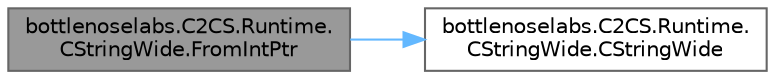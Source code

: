digraph "bottlenoselabs.C2CS.Runtime.CStringWide.FromIntPtr"
{
 // LATEX_PDF_SIZE
  bgcolor="transparent";
  edge [fontname=Helvetica,fontsize=10,labelfontname=Helvetica,labelfontsize=10];
  node [fontname=Helvetica,fontsize=10,shape=box,height=0.2,width=0.4];
  rankdir="LR";
  Node1 [id="Node000001",label="bottlenoselabs.C2CS.Runtime.\lCStringWide.FromIntPtr",height=0.2,width=0.4,color="gray40", fillcolor="grey60", style="filled", fontcolor="black",tooltip="Performs an explicit conversion from a IntPtr to a CStringWide."];
  Node1 -> Node2 [id="edge1_Node000001_Node000002",color="steelblue1",style="solid",tooltip=" "];
  Node2 [id="Node000002",label="bottlenoselabs.C2CS.Runtime.\lCStringWide.CStringWide",height=0.2,width=0.4,color="grey40", fillcolor="white", style="filled",URL="$structbottlenoselabs_1_1_c2_c_s_1_1_runtime_1_1_c_string_wide.html#afa33221f90364d727c02028413f2cd6b",tooltip="Initializes a new instance of the CStringWide struct."];
}
